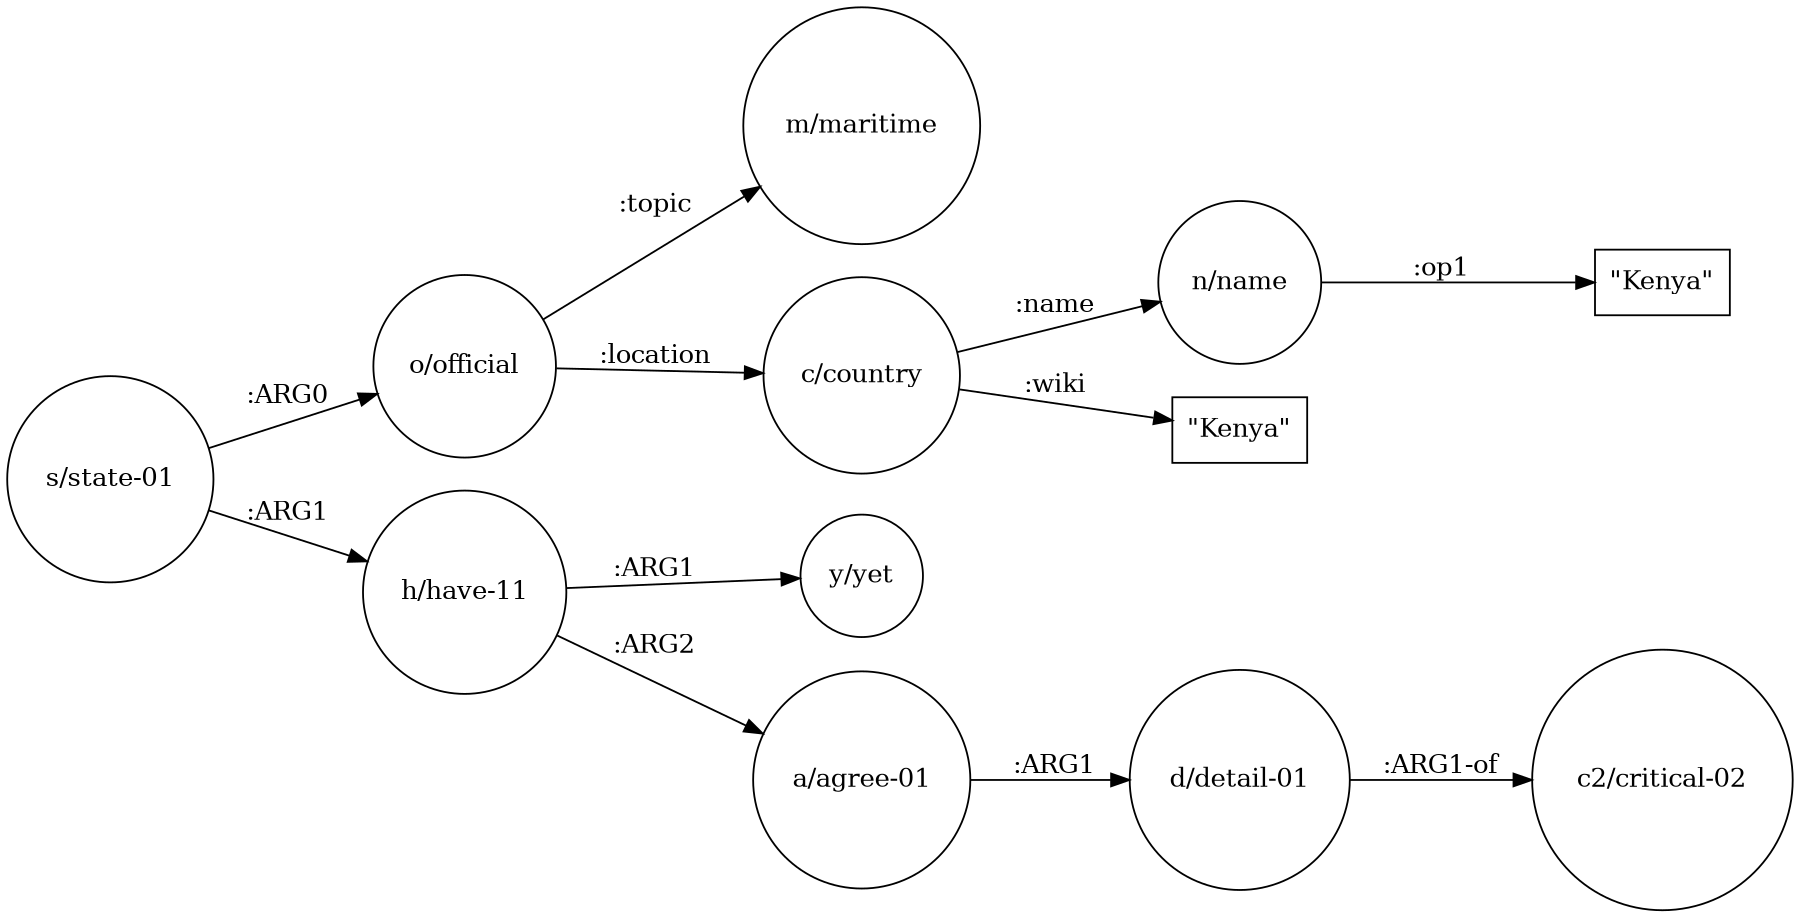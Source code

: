 digraph amr_graph {
	rankdir=LR size="12,8"
	s [label="s/state-01" shape=circle]
	o [label="o/official" shape=circle]
	m [label="m/maritime" shape=circle]
	c [label="c/country" shape=circle]
	n [label="n/name" shape=circle]
	h [label="h/have-11" shape=circle]
	y [label="y/yet" shape=circle]
	a [label="a/agree-01" shape=circle]
	d [label="d/detail-01" shape=circle]
	c2 [label="c2/critical-02" shape=circle]
	s -> o [label=":ARG0"]
	o -> m [label=":topic"]
	o -> c [label=":location"]
	c -> n [label=":name"]
	s -> h [label=":ARG1"]
	h -> y [label=":ARG1"]
	h -> a [label=":ARG2"]
	a -> d [label=":ARG1"]
	d -> c2 [label=":ARG1-of"]
	node_0 [label="\"Kenya\"" shape=rectangle]
	c -> node_0 [label=":wiki"]
	node_1 [label="\"Kenya\"" shape=rectangle]
	n -> node_1 [label=":op1"]
}
